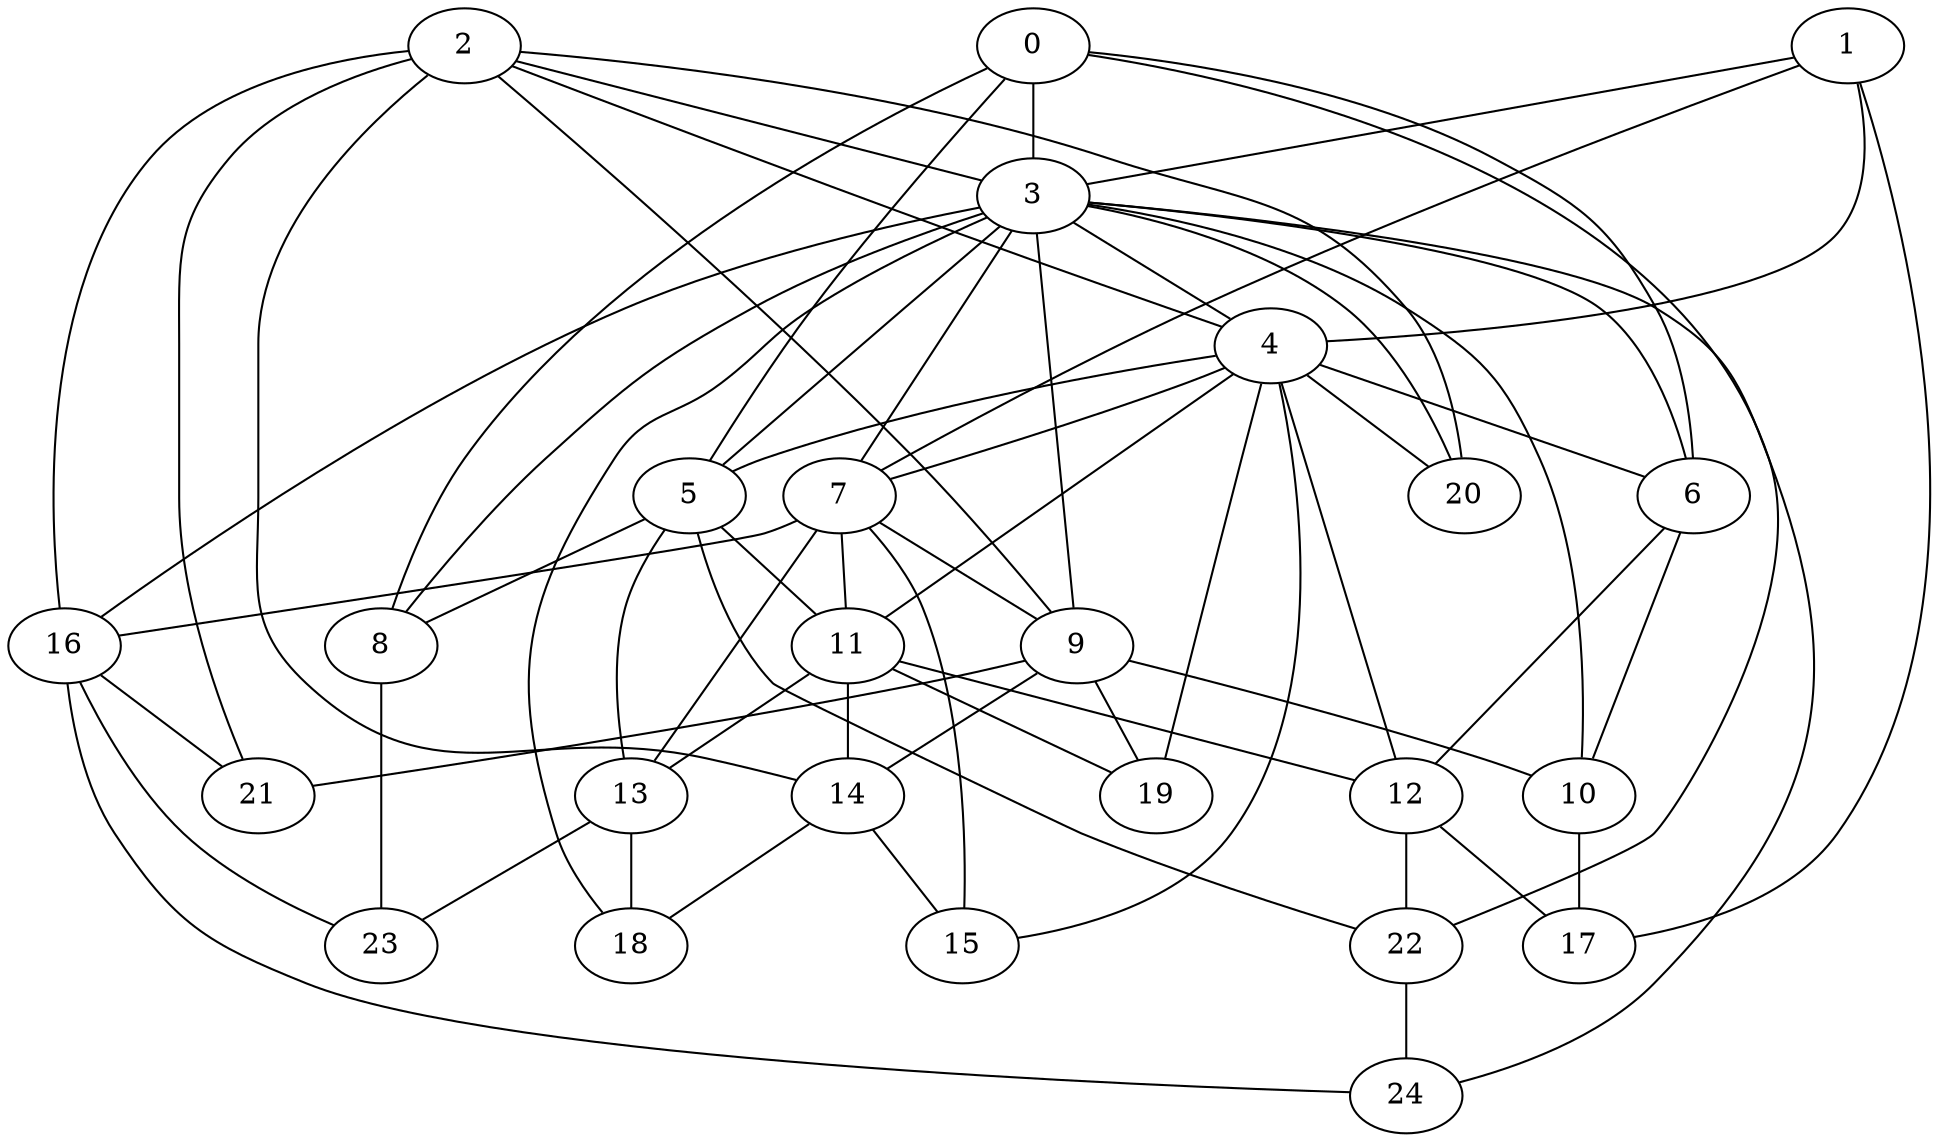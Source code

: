 strict graph "barabasi_albert_graph(25,3)" {
0;
1;
2;
3;
4;
5;
6;
7;
8;
9;
10;
11;
12;
13;
14;
15;
16;
17;
18;
19;
20;
21;
22;
23;
24;
0 -- 8  [is_available=True, prob="1.0"];
0 -- 22  [is_available=True, prob="0.430909410865"];
0 -- 3  [is_available=True, prob="0.884705942897"];
0 -- 5  [is_available=True, prob="1.0"];
0 -- 6  [is_available=True, prob="0.546862282665"];
1 -- 17  [is_available=True, prob="0.00805045169695"];
1 -- 3  [is_available=True, prob="0.546820920952"];
1 -- 4  [is_available=True, prob="0.0383378632816"];
1 -- 7  [is_available=True, prob="0.596566166951"];
2 -- 3  [is_available=True, prob="0.979710584528"];
2 -- 4  [is_available=True, prob="0.639822382275"];
2 -- 9  [is_available=True, prob="0.676280029496"];
2 -- 14  [is_available=True, prob="1.0"];
2 -- 16  [is_available=True, prob="0.418236736424"];
2 -- 20  [is_available=True, prob="0.77497209299"];
2 -- 21  [is_available=True, prob="0.270724212729"];
3 -- 4  [is_available=True, prob="0.765532067547"];
3 -- 5  [is_available=True, prob="0.999236870596"];
3 -- 6  [is_available=True, prob="0.957665901971"];
3 -- 7  [is_available=True, prob="0.975391475491"];
3 -- 8  [is_available=True, prob="0.366047078129"];
3 -- 9  [is_available=True, prob="1.0"];
3 -- 10  [is_available=True, prob="1.0"];
3 -- 16  [is_available=True, prob="0.405441611879"];
3 -- 18  [is_available=True, prob="0.839261059937"];
3 -- 20  [is_available=True, prob="0.334637551109"];
3 -- 24  [is_available=True, prob="0.628634281522"];
4 -- 5  [is_available=True, prob="1.0"];
4 -- 6  [is_available=True, prob="0.589061652551"];
4 -- 7  [is_available=True, prob="0.210433445009"];
4 -- 11  [is_available=True, prob="0.215095275028"];
4 -- 12  [is_available=True, prob="0.57833433957"];
4 -- 15  [is_available=True, prob="1.0"];
4 -- 19  [is_available=True, prob="0.691027096369"];
4 -- 20  [is_available=True, prob="0.585220022655"];
5 -- 8  [is_available=True, prob="0.836742213184"];
5 -- 11  [is_available=True, prob="1.0"];
5 -- 13  [is_available=True, prob="1.0"];
5 -- 22  [is_available=True, prob="0.867759748331"];
6 -- 12  [is_available=True, prob="1.0"];
6 -- 10  [is_available=True, prob="0.579459370817"];
7 -- 9  [is_available=True, prob="0.592815637542"];
7 -- 11  [is_available=True, prob="0.688205829498"];
7 -- 13  [is_available=True, prob="1.0"];
7 -- 15  [is_available=True, prob="0.33855855579"];
7 -- 16  [is_available=True, prob="0.974354990281"];
8 -- 23  [is_available=True, prob="1.0"];
9 -- 10  [is_available=True, prob="1.0"];
9 -- 14  [is_available=True, prob="1.0"];
9 -- 19  [is_available=True, prob="0.61976996836"];
9 -- 21  [is_available=True, prob="0.523927974181"];
10 -- 17  [is_available=True, prob="0.948395762858"];
11 -- 12  [is_available=True, prob="1.0"];
11 -- 13  [is_available=True, prob="0.331884560627"];
11 -- 14  [is_available=True, prob="0.770826133591"];
11 -- 19  [is_available=True, prob="0.100461706938"];
12 -- 17  [is_available=True, prob="0.596815126947"];
12 -- 22  [is_available=True, prob="0.435394698417"];
13 -- 23  [is_available=True, prob="0.42078683548"];
13 -- 18  [is_available=True, prob="0.276325339326"];
14 -- 18  [is_available=True, prob="0.765433738871"];
14 -- 15  [is_available=True, prob="1.0"];
16 -- 21  [is_available=True, prob="0.999248555002"];
16 -- 23  [is_available=True, prob="0.312955666845"];
16 -- 24  [is_available=True, prob="0.856619138723"];
22 -- 24  [is_available=True, prob="0.0903146551336"];
}
